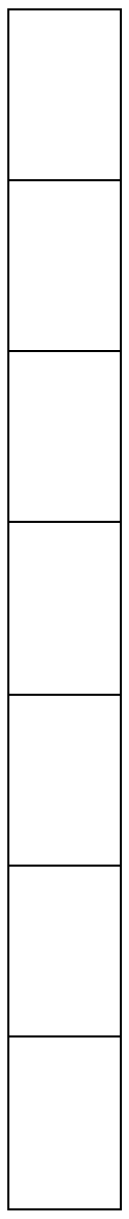 digraph structs {
 rankdir=LR node[shape=record]; 
struct1 [label="<f0> |<f1> |<f2> |<f3> |<f4> |<f5> |<f6> " height=8];
}